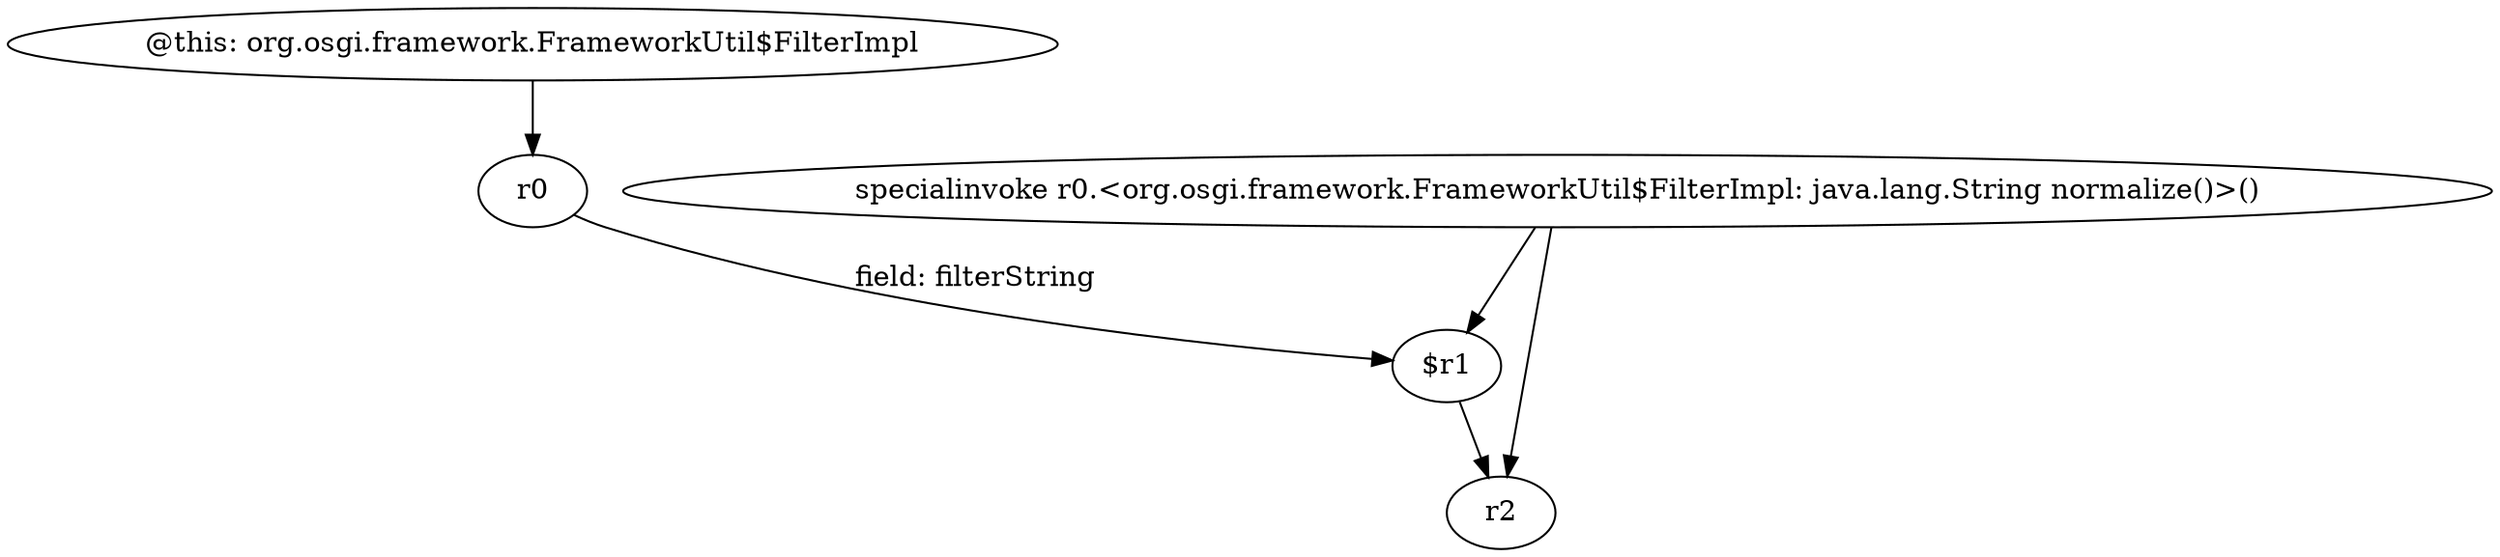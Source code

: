 digraph g {
0[label="@this: org.osgi.framework.FrameworkUtil$FilterImpl"]
1[label="r0"]
0->1[label=""]
2[label="$r1"]
1->2[label="field: filterString"]
3[label="specialinvoke r0.<org.osgi.framework.FrameworkUtil$FilterImpl: java.lang.String normalize()>()"]
4[label="r2"]
3->4[label=""]
3->2[label=""]
2->4[label=""]
}